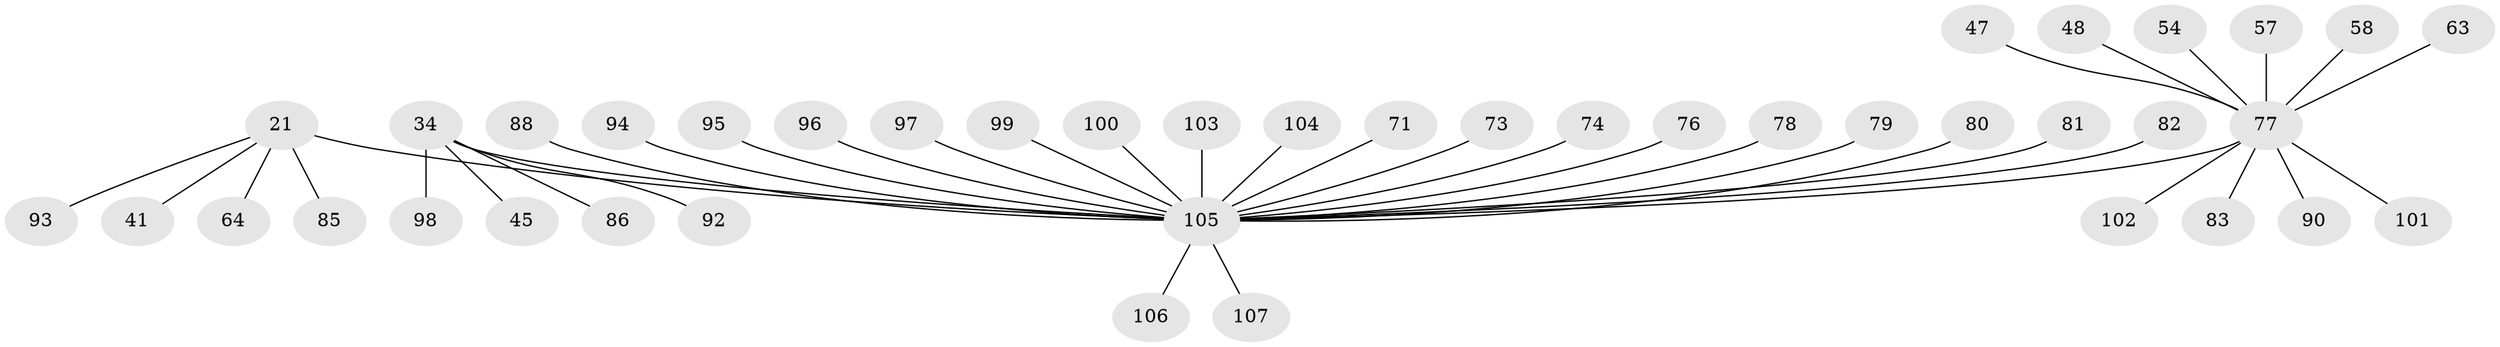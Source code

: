 // original degree distribution, {13: 0.009345794392523364, 16: 0.009345794392523364, 3: 0.09345794392523364, 21: 0.009345794392523364, 5: 0.028037383177570093, 2: 0.21495327102803738, 1: 0.5794392523364486, 8: 0.018691588785046728, 9: 0.018691588785046728, 4: 0.009345794392523364, 7: 0.009345794392523364}
// Generated by graph-tools (version 1.1) at 2025/51/03/04/25 21:51:59]
// undirected, 42 vertices, 41 edges
graph export_dot {
graph [start="1"]
  node [color=gray90,style=filled];
  21 [super="+20"];
  34 [super="+13+27"];
  41;
  45;
  47;
  48 [super="+35"];
  54;
  57 [super="+24"];
  58;
  63;
  64;
  71;
  73;
  74;
  76 [super="+32"];
  77 [super="+10+14+53+18+1+12"];
  78;
  79 [super="+46"];
  80;
  81;
  82;
  83;
  85;
  86;
  88 [super="+59+87"];
  90 [super="+39"];
  92 [super="+38"];
  93 [super="+42"];
  94 [super="+40"];
  95 [super="+89+84"];
  96;
  97;
  98;
  99 [super="+66"];
  100;
  101;
  102;
  103;
  104 [super="+72"];
  105 [super="+16+17+37+49+70+7+30+91+9+19+22+25+33+36+43+51+52+55+61+62+67"];
  106;
  107;
  21 -- 41;
  21 -- 64;
  21 -- 85;
  21 -- 93 [weight=2];
  21 -- 105 [weight=3];
  34 -- 98;
  34 -- 45;
  34 -- 86;
  34 -- 105 [weight=5];
  34 -- 92;
  47 -- 77;
  48 -- 77;
  54 -- 77;
  57 -- 77 [weight=2];
  58 -- 77;
  63 -- 77;
  71 -- 105;
  73 -- 105;
  74 -- 105;
  76 -- 105;
  77 -- 83;
  77 -- 105 [weight=7];
  77 -- 101;
  77 -- 102;
  77 -- 90;
  78 -- 105;
  79 -- 105;
  80 -- 105;
  81 -- 105;
  82 -- 105;
  88 -- 105;
  94 -- 105;
  95 -- 105 [weight=2];
  96 -- 105;
  97 -- 105;
  99 -- 105 [weight=2];
  100 -- 105;
  103 -- 105;
  104 -- 105;
  105 -- 106;
  105 -- 107;
}

